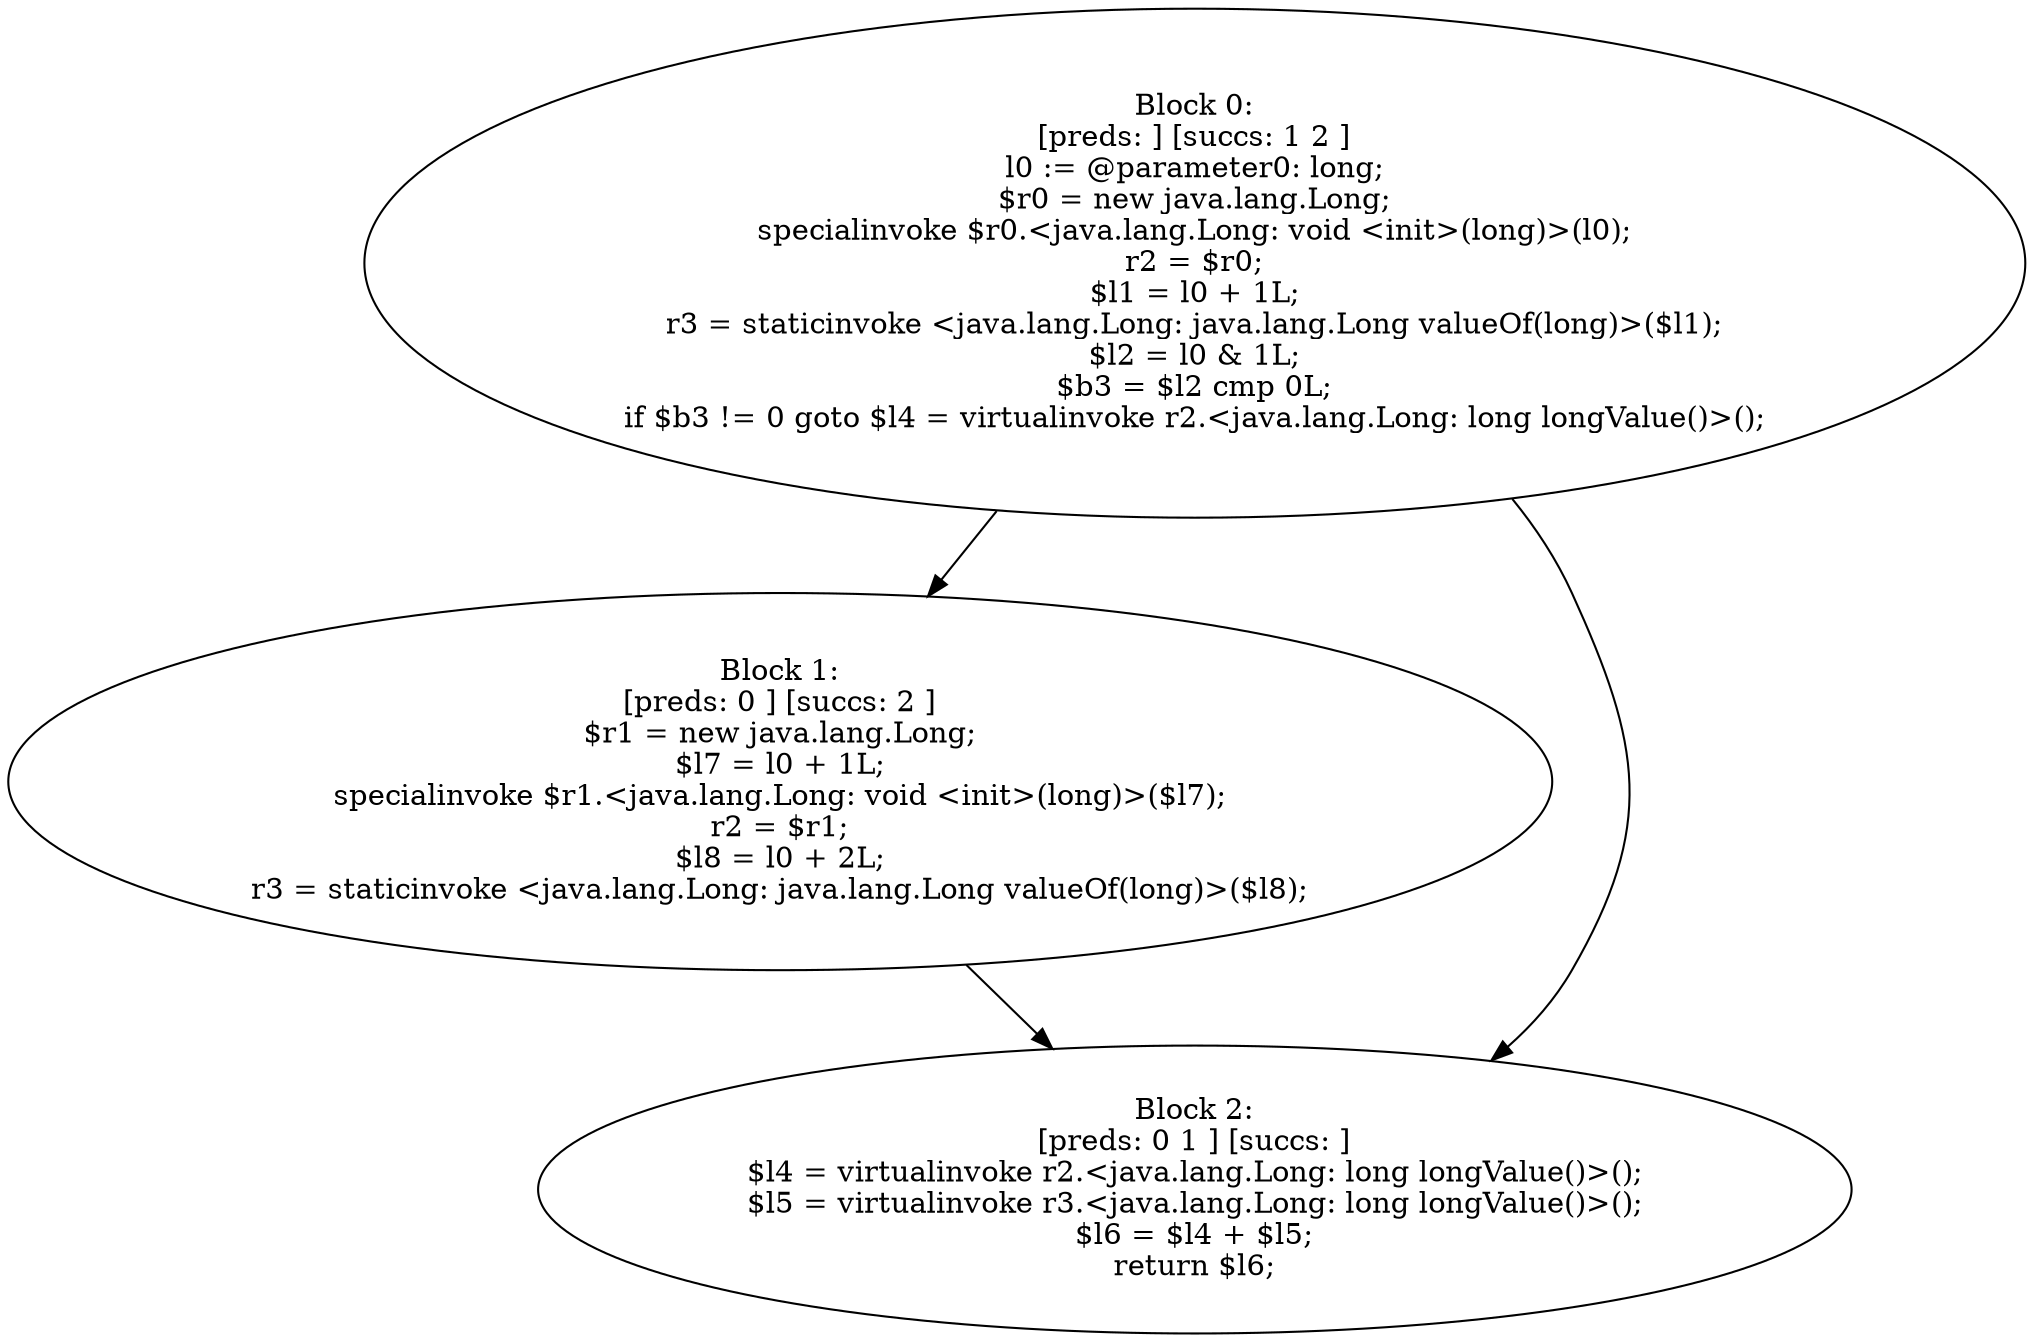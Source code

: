 digraph "unitGraph" {
    "Block 0:
[preds: ] [succs: 1 2 ]
l0 := @parameter0: long;
$r0 = new java.lang.Long;
specialinvoke $r0.<java.lang.Long: void <init>(long)>(l0);
r2 = $r0;
$l1 = l0 + 1L;
r3 = staticinvoke <java.lang.Long: java.lang.Long valueOf(long)>($l1);
$l2 = l0 & 1L;
$b3 = $l2 cmp 0L;
if $b3 != 0 goto $l4 = virtualinvoke r2.<java.lang.Long: long longValue()>();
"
    "Block 1:
[preds: 0 ] [succs: 2 ]
$r1 = new java.lang.Long;
$l7 = l0 + 1L;
specialinvoke $r1.<java.lang.Long: void <init>(long)>($l7);
r2 = $r1;
$l8 = l0 + 2L;
r3 = staticinvoke <java.lang.Long: java.lang.Long valueOf(long)>($l8);
"
    "Block 2:
[preds: 0 1 ] [succs: ]
$l4 = virtualinvoke r2.<java.lang.Long: long longValue()>();
$l5 = virtualinvoke r3.<java.lang.Long: long longValue()>();
$l6 = $l4 + $l5;
return $l6;
"
    "Block 0:
[preds: ] [succs: 1 2 ]
l0 := @parameter0: long;
$r0 = new java.lang.Long;
specialinvoke $r0.<java.lang.Long: void <init>(long)>(l0);
r2 = $r0;
$l1 = l0 + 1L;
r3 = staticinvoke <java.lang.Long: java.lang.Long valueOf(long)>($l1);
$l2 = l0 & 1L;
$b3 = $l2 cmp 0L;
if $b3 != 0 goto $l4 = virtualinvoke r2.<java.lang.Long: long longValue()>();
"->"Block 1:
[preds: 0 ] [succs: 2 ]
$r1 = new java.lang.Long;
$l7 = l0 + 1L;
specialinvoke $r1.<java.lang.Long: void <init>(long)>($l7);
r2 = $r1;
$l8 = l0 + 2L;
r3 = staticinvoke <java.lang.Long: java.lang.Long valueOf(long)>($l8);
";
    "Block 0:
[preds: ] [succs: 1 2 ]
l0 := @parameter0: long;
$r0 = new java.lang.Long;
specialinvoke $r0.<java.lang.Long: void <init>(long)>(l0);
r2 = $r0;
$l1 = l0 + 1L;
r3 = staticinvoke <java.lang.Long: java.lang.Long valueOf(long)>($l1);
$l2 = l0 & 1L;
$b3 = $l2 cmp 0L;
if $b3 != 0 goto $l4 = virtualinvoke r2.<java.lang.Long: long longValue()>();
"->"Block 2:
[preds: 0 1 ] [succs: ]
$l4 = virtualinvoke r2.<java.lang.Long: long longValue()>();
$l5 = virtualinvoke r3.<java.lang.Long: long longValue()>();
$l6 = $l4 + $l5;
return $l6;
";
    "Block 1:
[preds: 0 ] [succs: 2 ]
$r1 = new java.lang.Long;
$l7 = l0 + 1L;
specialinvoke $r1.<java.lang.Long: void <init>(long)>($l7);
r2 = $r1;
$l8 = l0 + 2L;
r3 = staticinvoke <java.lang.Long: java.lang.Long valueOf(long)>($l8);
"->"Block 2:
[preds: 0 1 ] [succs: ]
$l4 = virtualinvoke r2.<java.lang.Long: long longValue()>();
$l5 = virtualinvoke r3.<java.lang.Long: long longValue()>();
$l6 = $l4 + $l5;
return $l6;
";
}
